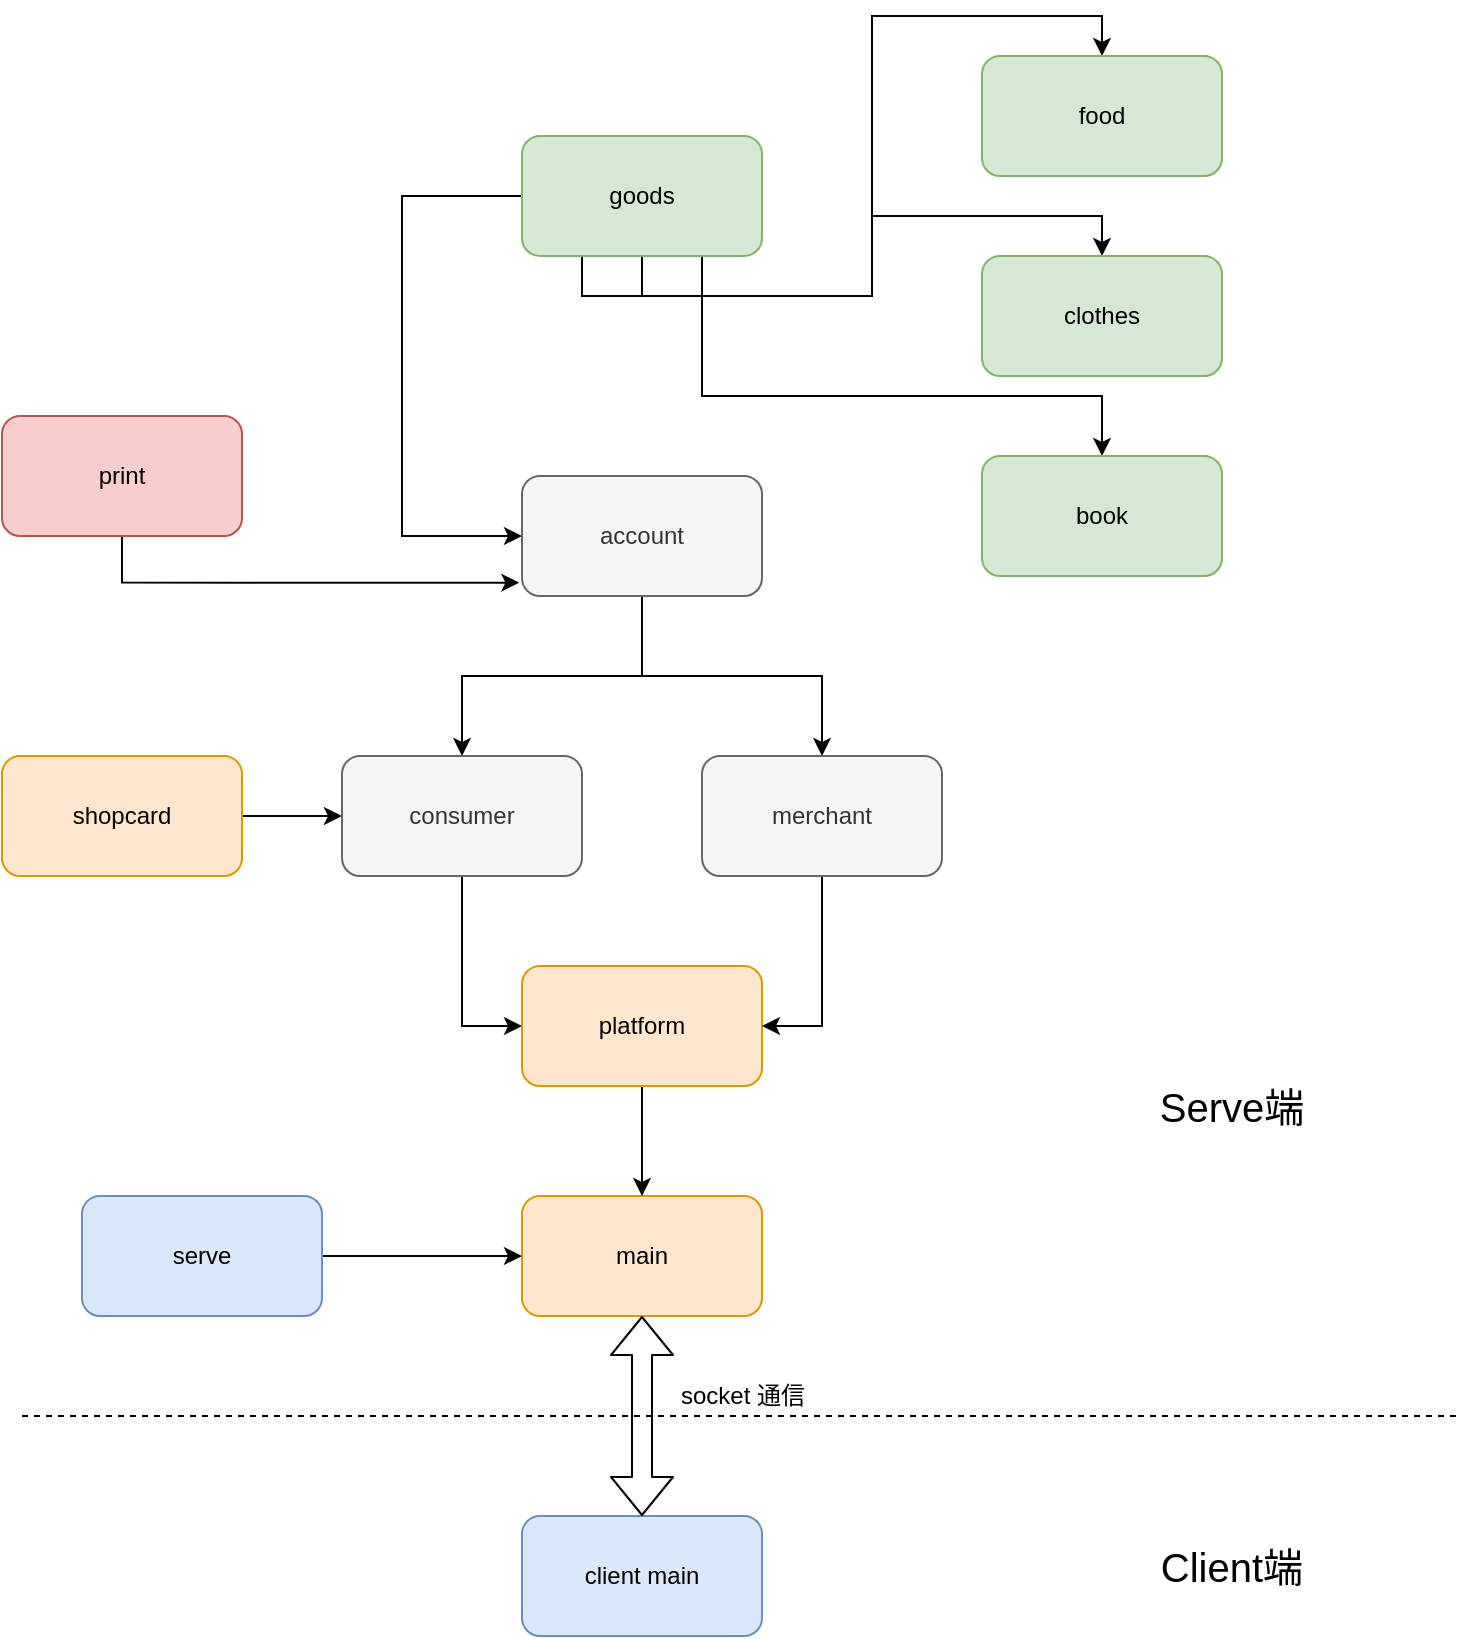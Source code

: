 <mxfile version="14.7.0" type="device"><diagram id="DPU0by1XRFgHHgqZxS0m" name="Page-1"><mxGraphModel dx="782" dy="436" grid="1" gridSize="10" guides="1" tooltips="1" connect="1" arrows="1" fold="1" page="1" pageScale="1" pageWidth="827" pageHeight="1169" math="0" shadow="0"><root><mxCell id="0"/><mxCell id="1" parent="0"/><mxCell id="NBMhhjPWN7v4TjlZyh64-1" value="main" style="rounded=1;whiteSpace=wrap;html=1;fillColor=#ffe6cc;strokeColor=#d79b00;" vertex="1" parent="1"><mxGeometry x="290" y="640" width="120" height="60" as="geometry"/></mxCell><mxCell id="NBMhhjPWN7v4TjlZyh64-26" style="edgeStyle=orthogonalEdgeStyle;rounded=0;orthogonalLoop=1;jettySize=auto;html=1;exitX=0.5;exitY=1;exitDx=0;exitDy=0;entryX=0.5;entryY=0;entryDx=0;entryDy=0;" edge="1" parent="1" source="NBMhhjPWN7v4TjlZyh64-2" target="NBMhhjPWN7v4TjlZyh64-1"><mxGeometry relative="1" as="geometry"/></mxCell><mxCell id="NBMhhjPWN7v4TjlZyh64-2" value="platform" style="rounded=1;whiteSpace=wrap;html=1;fillColor=#ffe6cc;strokeColor=#d79b00;" vertex="1" parent="1"><mxGeometry x="290" y="525" width="120" height="60" as="geometry"/></mxCell><mxCell id="NBMhhjPWN7v4TjlZyh64-12" style="edgeStyle=orthogonalEdgeStyle;rounded=0;orthogonalLoop=1;jettySize=auto;html=1;exitX=0.5;exitY=1;exitDx=0;exitDy=0;entryX=0.5;entryY=0;entryDx=0;entryDy=0;" edge="1" parent="1" source="NBMhhjPWN7v4TjlZyh64-4" target="NBMhhjPWN7v4TjlZyh64-5"><mxGeometry relative="1" as="geometry"/></mxCell><mxCell id="NBMhhjPWN7v4TjlZyh64-13" style="edgeStyle=orthogonalEdgeStyle;rounded=0;orthogonalLoop=1;jettySize=auto;html=1;exitX=0.5;exitY=1;exitDx=0;exitDy=0;" edge="1" parent="1" source="NBMhhjPWN7v4TjlZyh64-4" target="NBMhhjPWN7v4TjlZyh64-6"><mxGeometry relative="1" as="geometry"/></mxCell><mxCell id="NBMhhjPWN7v4TjlZyh64-4" value="account" style="rounded=1;whiteSpace=wrap;html=1;fillColor=#f5f5f5;strokeColor=#666666;fontColor=#333333;" vertex="1" parent="1"><mxGeometry x="290" y="280" width="120" height="60" as="geometry"/></mxCell><mxCell id="NBMhhjPWN7v4TjlZyh64-21" style="edgeStyle=orthogonalEdgeStyle;rounded=0;orthogonalLoop=1;jettySize=auto;html=1;entryX=0;entryY=0.5;entryDx=0;entryDy=0;" edge="1" parent="1" source="NBMhhjPWN7v4TjlZyh64-5" target="NBMhhjPWN7v4TjlZyh64-2"><mxGeometry relative="1" as="geometry"/></mxCell><mxCell id="NBMhhjPWN7v4TjlZyh64-5" value="consumer" style="rounded=1;whiteSpace=wrap;html=1;fillColor=#f5f5f5;strokeColor=#666666;fontColor=#333333;" vertex="1" parent="1"><mxGeometry x="200" y="420" width="120" height="60" as="geometry"/></mxCell><mxCell id="NBMhhjPWN7v4TjlZyh64-22" style="edgeStyle=orthogonalEdgeStyle;rounded=0;orthogonalLoop=1;jettySize=auto;html=1;exitX=0.5;exitY=1;exitDx=0;exitDy=0;entryX=1;entryY=0.5;entryDx=0;entryDy=0;" edge="1" parent="1" source="NBMhhjPWN7v4TjlZyh64-6" target="NBMhhjPWN7v4TjlZyh64-2"><mxGeometry relative="1" as="geometry"/></mxCell><mxCell id="NBMhhjPWN7v4TjlZyh64-6" value="merchant" style="rounded=1;whiteSpace=wrap;html=1;fillColor=#f5f5f5;strokeColor=#666666;fontColor=#333333;" vertex="1" parent="1"><mxGeometry x="380" y="420" width="120" height="60" as="geometry"/></mxCell><mxCell id="NBMhhjPWN7v4TjlZyh64-15" style="edgeStyle=orthogonalEdgeStyle;rounded=0;orthogonalLoop=1;jettySize=auto;html=1;exitX=0.25;exitY=1;exitDx=0;exitDy=0;entryX=0.5;entryY=0;entryDx=0;entryDy=0;" edge="1" parent="1" source="NBMhhjPWN7v4TjlZyh64-8" target="NBMhhjPWN7v4TjlZyh64-9"><mxGeometry relative="1" as="geometry"/></mxCell><mxCell id="NBMhhjPWN7v4TjlZyh64-16" style="edgeStyle=orthogonalEdgeStyle;rounded=0;orthogonalLoop=1;jettySize=auto;html=1;exitX=0.5;exitY=1;exitDx=0;exitDy=0;entryX=0.5;entryY=0;entryDx=0;entryDy=0;" edge="1" parent="1" source="NBMhhjPWN7v4TjlZyh64-8" target="NBMhhjPWN7v4TjlZyh64-10"><mxGeometry relative="1" as="geometry"/></mxCell><mxCell id="NBMhhjPWN7v4TjlZyh64-17" style="edgeStyle=orthogonalEdgeStyle;rounded=0;orthogonalLoop=1;jettySize=auto;html=1;exitX=0.75;exitY=1;exitDx=0;exitDy=0;entryX=0.5;entryY=0;entryDx=0;entryDy=0;" edge="1" parent="1" source="NBMhhjPWN7v4TjlZyh64-8" target="NBMhhjPWN7v4TjlZyh64-11"><mxGeometry relative="1" as="geometry"><mxPoint x="590" y="260" as="targetPoint"/><Array as="points"><mxPoint x="380" y="240"/><mxPoint x="580" y="240"/></Array></mxGeometry></mxCell><mxCell id="NBMhhjPWN7v4TjlZyh64-18" style="edgeStyle=orthogonalEdgeStyle;rounded=0;orthogonalLoop=1;jettySize=auto;html=1;exitX=0;exitY=0.5;exitDx=0;exitDy=0;entryX=0;entryY=0.5;entryDx=0;entryDy=0;" edge="1" parent="1" source="NBMhhjPWN7v4TjlZyh64-8" target="NBMhhjPWN7v4TjlZyh64-4"><mxGeometry relative="1" as="geometry"><Array as="points"><mxPoint x="230" y="140"/><mxPoint x="230" y="310"/></Array></mxGeometry></mxCell><mxCell id="NBMhhjPWN7v4TjlZyh64-8" value="goods" style="rounded=1;whiteSpace=wrap;html=1;fillColor=#d5e8d4;strokeColor=#82b366;" vertex="1" parent="1"><mxGeometry x="290" y="110" width="120" height="60" as="geometry"/></mxCell><mxCell id="NBMhhjPWN7v4TjlZyh64-9" value="food" style="rounded=1;whiteSpace=wrap;html=1;fillColor=#d5e8d4;strokeColor=#82b366;" vertex="1" parent="1"><mxGeometry x="520" y="70" width="120" height="60" as="geometry"/></mxCell><mxCell id="NBMhhjPWN7v4TjlZyh64-10" value="clothes" style="rounded=1;whiteSpace=wrap;html=1;fillColor=#d5e8d4;strokeColor=#82b366;" vertex="1" parent="1"><mxGeometry x="520" y="170" width="120" height="60" as="geometry"/></mxCell><mxCell id="NBMhhjPWN7v4TjlZyh64-11" value="book" style="rounded=1;whiteSpace=wrap;html=1;fillColor=#d5e8d4;strokeColor=#82b366;" vertex="1" parent="1"><mxGeometry x="520" y="270" width="120" height="60" as="geometry"/></mxCell><mxCell id="NBMhhjPWN7v4TjlZyh64-20" style="edgeStyle=orthogonalEdgeStyle;rounded=0;orthogonalLoop=1;jettySize=auto;html=1;exitX=1;exitY=0.5;exitDx=0;exitDy=0;entryX=0;entryY=0.5;entryDx=0;entryDy=0;" edge="1" parent="1" source="NBMhhjPWN7v4TjlZyh64-19" target="NBMhhjPWN7v4TjlZyh64-5"><mxGeometry relative="1" as="geometry"/></mxCell><mxCell id="NBMhhjPWN7v4TjlZyh64-19" value="shopcard" style="rounded=1;whiteSpace=wrap;html=1;fillColor=#ffe6cc;strokeColor=#d79b00;" vertex="1" parent="1"><mxGeometry x="30" y="420" width="120" height="60" as="geometry"/></mxCell><mxCell id="NBMhhjPWN7v4TjlZyh64-27" style="edgeStyle=orthogonalEdgeStyle;rounded=0;orthogonalLoop=1;jettySize=auto;html=1;exitX=1;exitY=0.5;exitDx=0;exitDy=0;entryX=0;entryY=0.5;entryDx=0;entryDy=0;" edge="1" parent="1" source="NBMhhjPWN7v4TjlZyh64-23" target="NBMhhjPWN7v4TjlZyh64-1"><mxGeometry relative="1" as="geometry"/></mxCell><mxCell id="NBMhhjPWN7v4TjlZyh64-23" value="serve" style="rounded=1;whiteSpace=wrap;html=1;fillColor=#dae8fc;strokeColor=#6c8ebf;" vertex="1" parent="1"><mxGeometry x="70" y="640" width="120" height="60" as="geometry"/></mxCell><mxCell id="NBMhhjPWN7v4TjlZyh64-25" style="edgeStyle=orthogonalEdgeStyle;rounded=0;orthogonalLoop=1;jettySize=auto;html=1;exitX=0.5;exitY=1;exitDx=0;exitDy=0;entryX=-0.011;entryY=0.889;entryDx=0;entryDy=0;entryPerimeter=0;" edge="1" parent="1" source="NBMhhjPWN7v4TjlZyh64-24" target="NBMhhjPWN7v4TjlZyh64-4"><mxGeometry relative="1" as="geometry"/></mxCell><mxCell id="NBMhhjPWN7v4TjlZyh64-24" value="print" style="rounded=1;whiteSpace=wrap;html=1;fillColor=#f8cecc;strokeColor=#b85450;" vertex="1" parent="1"><mxGeometry x="30" y="250" width="120" height="60" as="geometry"/></mxCell><mxCell id="NBMhhjPWN7v4TjlZyh64-28" value="client main" style="rounded=1;whiteSpace=wrap;html=1;fillColor=#dae8fc;strokeColor=#6c8ebf;" vertex="1" parent="1"><mxGeometry x="290" y="800" width="120" height="60" as="geometry"/></mxCell><mxCell id="NBMhhjPWN7v4TjlZyh64-29" value="" style="endArrow=none;dashed=1;html=1;" edge="1" parent="1"><mxGeometry width="50" height="50" relative="1" as="geometry"><mxPoint x="40" y="750" as="sourcePoint"/><mxPoint x="760" y="750" as="targetPoint"/></mxGeometry></mxCell><mxCell id="NBMhhjPWN7v4TjlZyh64-30" value="&lt;font style=&quot;font-size: 20px&quot;&gt;Serve端&lt;/font&gt;" style="text;html=1;strokeColor=none;fillColor=none;align=center;verticalAlign=middle;whiteSpace=wrap;rounded=0;" vertex="1" parent="1"><mxGeometry x="590" y="560" width="110" height="70" as="geometry"/></mxCell><mxCell id="NBMhhjPWN7v4TjlZyh64-31" value="&lt;font style=&quot;font-size: 20px&quot;&gt;Client端&lt;/font&gt;" style="text;html=1;strokeColor=none;fillColor=none;align=center;verticalAlign=middle;whiteSpace=wrap;rounded=0;" vertex="1" parent="1"><mxGeometry x="590" y="790" width="110" height="70" as="geometry"/></mxCell><mxCell id="NBMhhjPWN7v4TjlZyh64-32" value="" style="shape=flexArrow;endArrow=classic;startArrow=classic;html=1;entryX=0.5;entryY=1;entryDx=0;entryDy=0;exitX=0.5;exitY=0;exitDx=0;exitDy=0;" edge="1" parent="1" source="NBMhhjPWN7v4TjlZyh64-28" target="NBMhhjPWN7v4TjlZyh64-1"><mxGeometry width="100" height="100" relative="1" as="geometry"><mxPoint x="340" y="830" as="sourcePoint"/><mxPoint x="440" y="730" as="targetPoint"/></mxGeometry></mxCell><mxCell id="NBMhhjPWN7v4TjlZyh64-33" value="socket 通信" style="text;html=1;align=center;verticalAlign=middle;resizable=0;points=[];autosize=1;strokeColor=none;" vertex="1" parent="1"><mxGeometry x="360" y="730" width="80" height="20" as="geometry"/></mxCell></root></mxGraphModel></diagram></mxfile>
